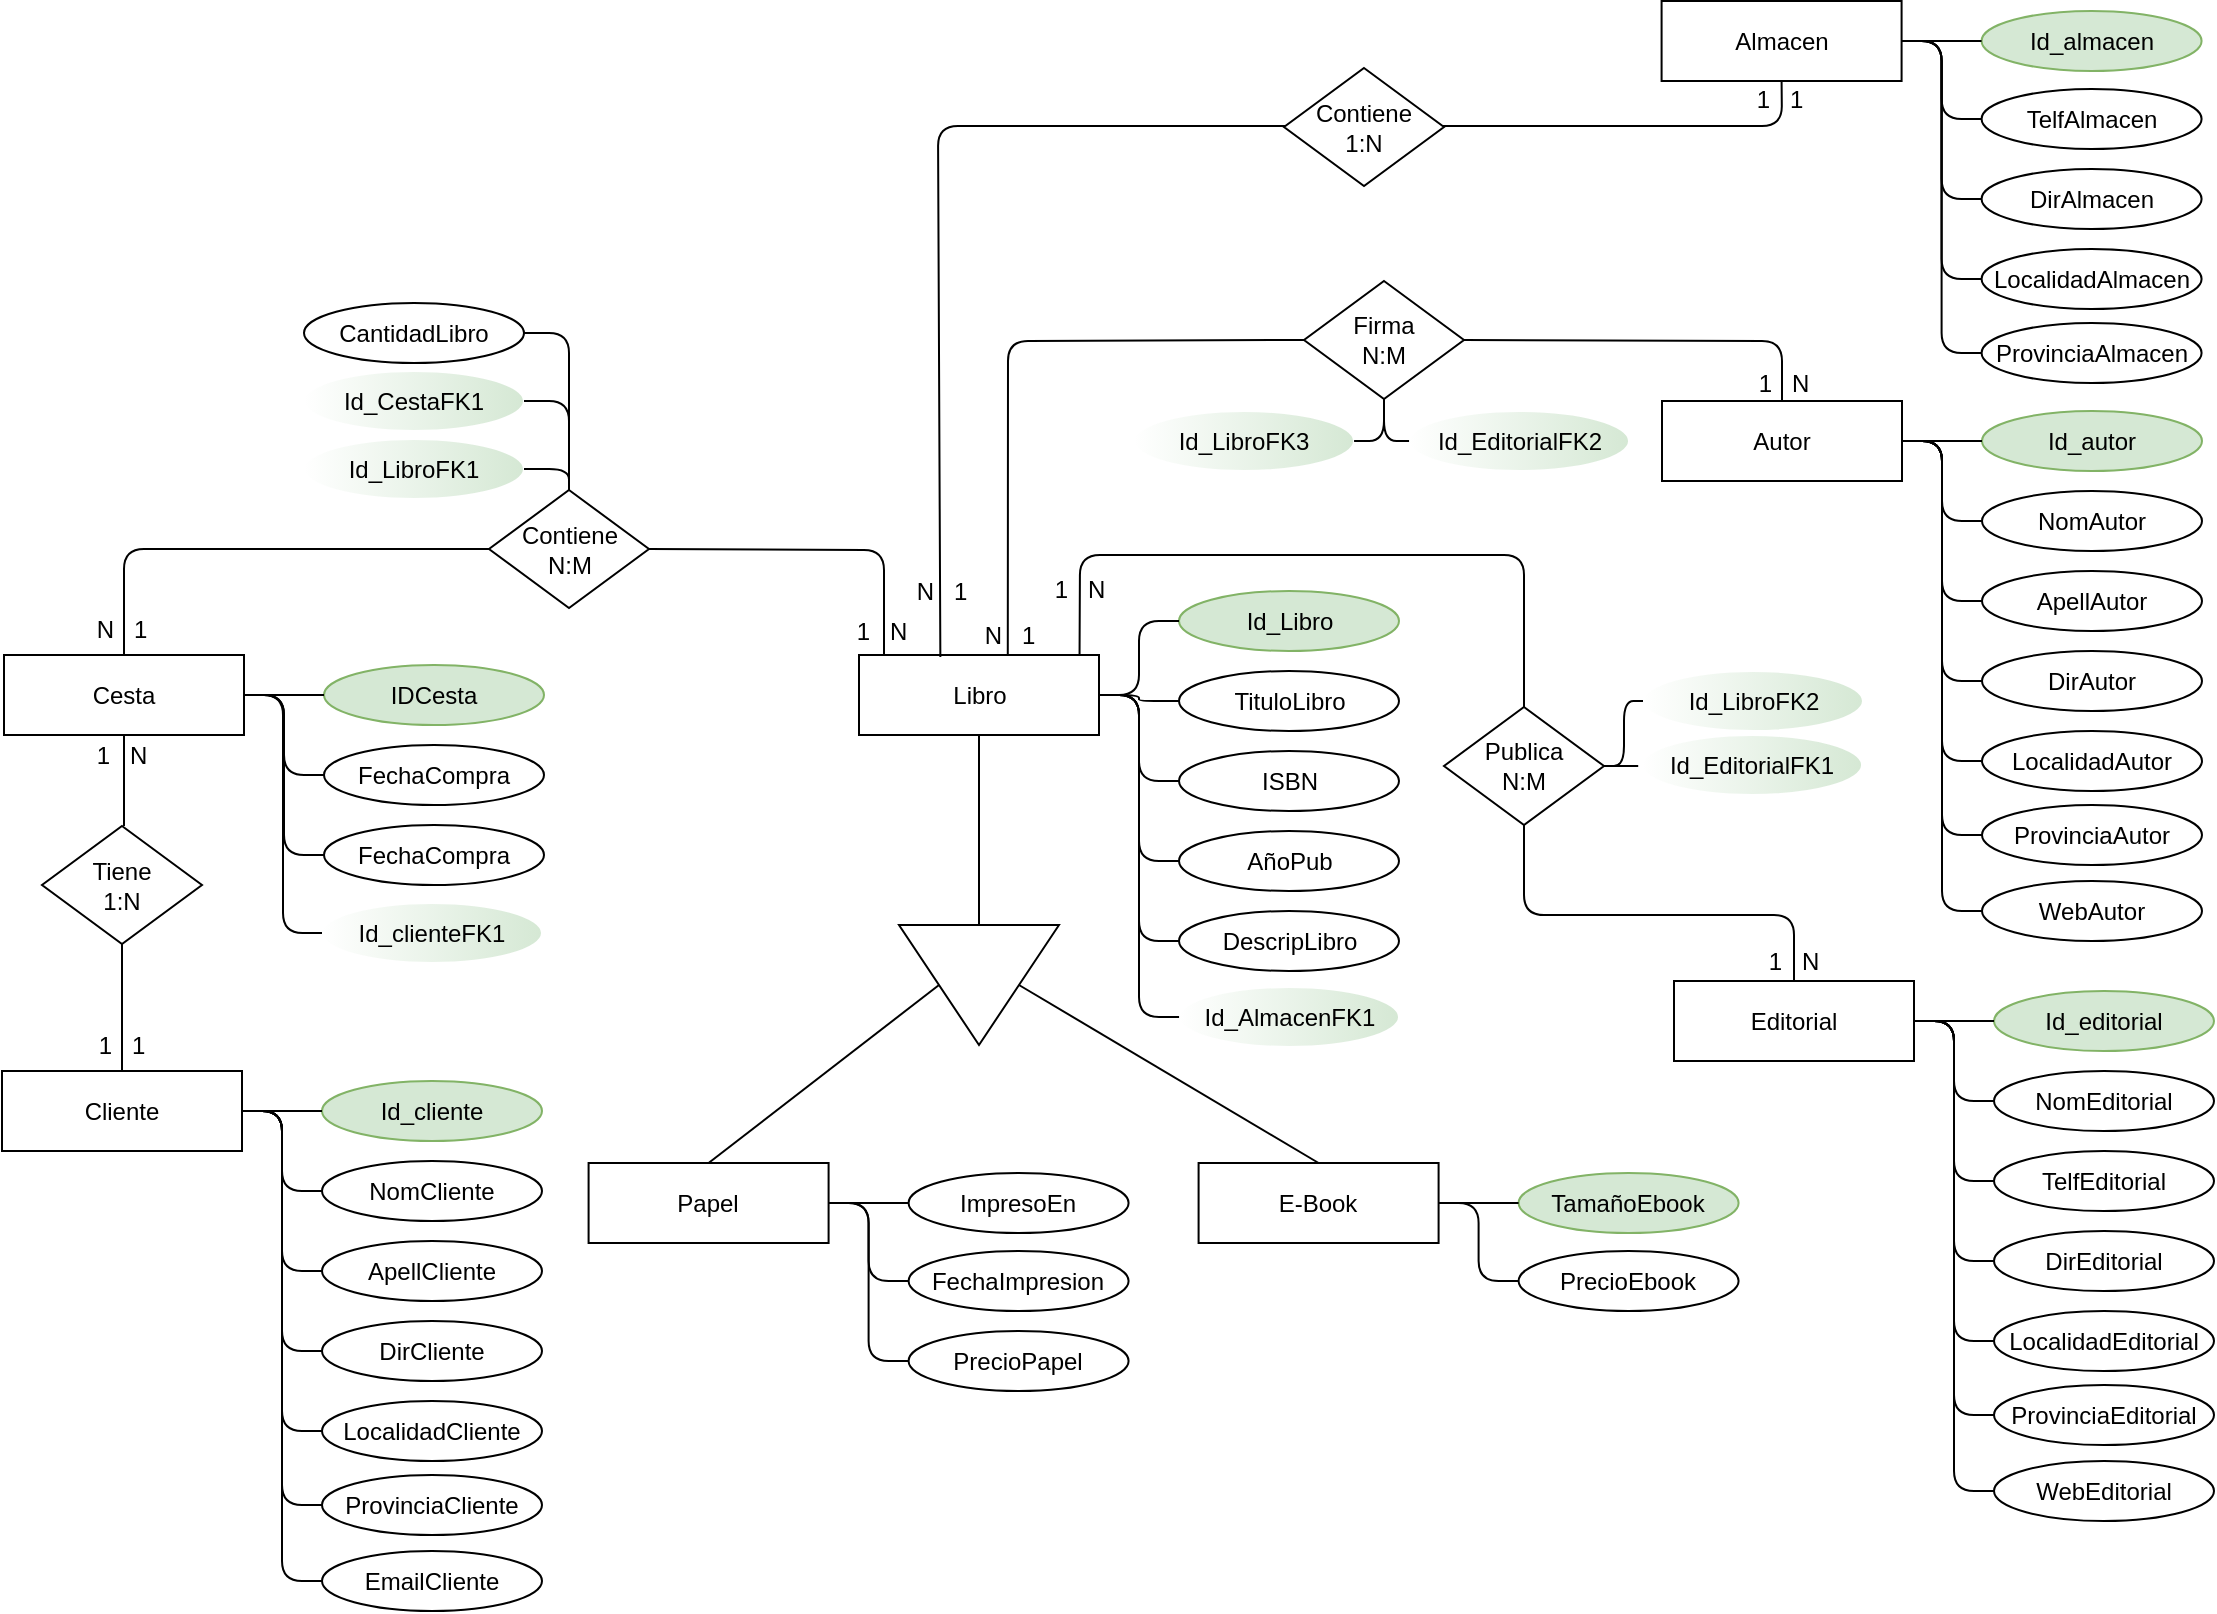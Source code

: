 <mxfile version="11.2.5" type="device" pages="1"><diagram id="As1mxpk3ctkZ1twvvPO1" name="Page-1"><mxGraphModel dx="1673" dy="969" grid="1" gridSize="10" guides="1" tooltips="1" connect="1" arrows="1" fold="1" page="1" pageScale="1" pageWidth="1169" pageHeight="827" math="0" shadow="0"><root><mxCell id="0"/><mxCell id="1" parent="0"/><mxCell id="9sU331YGWTwHAj5WFhQ1-1" value="Libro" style="rounded=0;whiteSpace=wrap;html=1;" vertex="1" parent="1"><mxGeometry x="468.5" y="344.5" width="120" height="40" as="geometry"/></mxCell><mxCell id="9sU331YGWTwHAj5WFhQ1-3" value="Id_Libro" style="ellipse;whiteSpace=wrap;html=1;fillColor=#d5e8d4;strokeColor=#82b366;" vertex="1" parent="1"><mxGeometry x="628.5" y="312.5" width="110" height="30" as="geometry"/></mxCell><mxCell id="9sU331YGWTwHAj5WFhQ1-4" value="TituloLibro" style="ellipse;whiteSpace=wrap;html=1;" vertex="1" parent="1"><mxGeometry x="628.5" y="352.5" width="110" height="30" as="geometry"/></mxCell><mxCell id="9sU331YGWTwHAj5WFhQ1-5" value="ISBN" style="ellipse;whiteSpace=wrap;html=1;" vertex="1" parent="1"><mxGeometry x="628.5" y="392.5" width="110" height="30" as="geometry"/></mxCell><mxCell id="9sU331YGWTwHAj5WFhQ1-6" value="AñoPub" style="ellipse;whiteSpace=wrap;html=1;" vertex="1" parent="1"><mxGeometry x="628.5" y="432.5" width="110" height="30" as="geometry"/></mxCell><mxCell id="9sU331YGWTwHAj5WFhQ1-7" value="DescripLibro" style="ellipse;whiteSpace=wrap;html=1;" vertex="1" parent="1"><mxGeometry x="628.5" y="472.5" width="110" height="30" as="geometry"/></mxCell><mxCell id="9sU331YGWTwHAj5WFhQ1-8" value="" style="endArrow=none;html=1;edgeStyle=orthogonalEdgeStyle;exitX=1;exitY=0.5;exitDx=0;exitDy=0;entryX=0;entryY=0.5;entryDx=0;entryDy=0;" edge="1" parent="1" source="9sU331YGWTwHAj5WFhQ1-1" target="9sU331YGWTwHAj5WFhQ1-4"><mxGeometry relative="1" as="geometry"><mxPoint x="468.5" y="514.5" as="sourcePoint"/><mxPoint x="628.5" y="514.5" as="targetPoint"/></mxGeometry></mxCell><mxCell id="9sU331YGWTwHAj5WFhQ1-11" value="" style="endArrow=none;html=1;edgeStyle=orthogonalEdgeStyle;exitX=1;exitY=0.5;exitDx=0;exitDy=0;entryX=0;entryY=0.5;entryDx=0;entryDy=0;" edge="1" parent="1" source="9sU331YGWTwHAj5WFhQ1-1" target="9sU331YGWTwHAj5WFhQ1-5"><mxGeometry relative="1" as="geometry"><mxPoint x="478.5" y="524.5" as="sourcePoint"/><mxPoint x="638.5" y="524.5" as="targetPoint"/></mxGeometry></mxCell><mxCell id="9sU331YGWTwHAj5WFhQ1-12" value="" style="endArrow=none;html=1;edgeStyle=orthogonalEdgeStyle;exitX=1;exitY=0.5;exitDx=0;exitDy=0;entryX=0;entryY=0.5;entryDx=0;entryDy=0;" edge="1" parent="1" source="9sU331YGWTwHAj5WFhQ1-1" target="9sU331YGWTwHAj5WFhQ1-6"><mxGeometry relative="1" as="geometry"><mxPoint x="488.5" y="534.5" as="sourcePoint"/><mxPoint x="648.5" y="534.5" as="targetPoint"/></mxGeometry></mxCell><mxCell id="9sU331YGWTwHAj5WFhQ1-13" value="" style="endArrow=none;html=1;edgeStyle=orthogonalEdgeStyle;exitX=1;exitY=0.5;exitDx=0;exitDy=0;entryX=0;entryY=0.5;entryDx=0;entryDy=0;" edge="1" parent="1" source="9sU331YGWTwHAj5WFhQ1-1" target="9sU331YGWTwHAj5WFhQ1-7"><mxGeometry relative="1" as="geometry"><mxPoint x="498.5" y="544.5" as="sourcePoint"/><mxPoint x="658.5" y="544.5" as="targetPoint"/></mxGeometry></mxCell><mxCell id="9sU331YGWTwHAj5WFhQ1-14" value="" style="endArrow=none;html=1;edgeStyle=orthogonalEdgeStyle;entryX=0;entryY=0.5;entryDx=0;entryDy=0;exitX=1;exitY=0.5;exitDx=0;exitDy=0;" edge="1" parent="1" source="9sU331YGWTwHAj5WFhQ1-1" target="9sU331YGWTwHAj5WFhQ1-3"><mxGeometry relative="1" as="geometry"><mxPoint x="508.5" y="554.5" as="sourcePoint"/><mxPoint x="668.5" y="554.5" as="targetPoint"/></mxGeometry></mxCell><mxCell id="9sU331YGWTwHAj5WFhQ1-16" value="Cesta" style="rounded=0;whiteSpace=wrap;html=1;" vertex="1" parent="1"><mxGeometry x="41" y="344.5" width="120" height="40" as="geometry"/></mxCell><mxCell id="9sU331YGWTwHAj5WFhQ1-17" value="IDCesta" style="ellipse;whiteSpace=wrap;html=1;fillColor=#d5e8d4;strokeColor=#82b366;" vertex="1" parent="1"><mxGeometry x="201" y="349.5" width="110" height="30" as="geometry"/></mxCell><mxCell id="9sU331YGWTwHAj5WFhQ1-18" value="FechaCompra" style="ellipse;whiteSpace=wrap;html=1;" vertex="1" parent="1"><mxGeometry x="201" y="389.5" width="110" height="30" as="geometry"/></mxCell><mxCell id="9sU331YGWTwHAj5WFhQ1-19" value="" style="endArrow=none;html=1;edgeStyle=orthogonalEdgeStyle;exitX=1;exitY=0.5;exitDx=0;exitDy=0;entryX=0;entryY=0.5;entryDx=0;entryDy=0;" edge="1" parent="1" source="9sU331YGWTwHAj5WFhQ1-16" target="9sU331YGWTwHAj5WFhQ1-18"><mxGeometry relative="1" as="geometry"><mxPoint x="41" y="514.5" as="sourcePoint"/><mxPoint x="201" y="514.5" as="targetPoint"/></mxGeometry></mxCell><mxCell id="9sU331YGWTwHAj5WFhQ1-20" value="" style="endArrow=none;html=1;edgeStyle=orthogonalEdgeStyle;entryX=0;entryY=0.5;entryDx=0;entryDy=0;exitX=1;exitY=0.5;exitDx=0;exitDy=0;" edge="1" parent="1" source="9sU331YGWTwHAj5WFhQ1-16" target="9sU331YGWTwHAj5WFhQ1-17"><mxGeometry relative="1" as="geometry"><mxPoint x="81" y="554.5" as="sourcePoint"/><mxPoint x="241" y="554.5" as="targetPoint"/></mxGeometry></mxCell><mxCell id="9sU331YGWTwHAj5WFhQ1-28" value="Autor" style="rounded=0;whiteSpace=wrap;html=1;" vertex="1" parent="1"><mxGeometry x="870" y="217.5" width="120" height="40" as="geometry"/></mxCell><mxCell id="9sU331YGWTwHAj5WFhQ1-29" value="Id_autor" style="ellipse;whiteSpace=wrap;html=1;fillColor=#d5e8d4;strokeColor=#82b366;" vertex="1" parent="1"><mxGeometry x="1030" y="222.5" width="110" height="30" as="geometry"/></mxCell><mxCell id="9sU331YGWTwHAj5WFhQ1-30" value="NomAutor" style="ellipse;whiteSpace=wrap;html=1;" vertex="1" parent="1"><mxGeometry x="1030" y="262.5" width="110" height="30" as="geometry"/></mxCell><mxCell id="9sU331YGWTwHAj5WFhQ1-31" value="ApellAutor" style="ellipse;whiteSpace=wrap;html=1;" vertex="1" parent="1"><mxGeometry x="1030" y="302.5" width="110" height="30" as="geometry"/></mxCell><mxCell id="9sU331YGWTwHAj5WFhQ1-32" value="DirAutor" style="ellipse;whiteSpace=wrap;html=1;" vertex="1" parent="1"><mxGeometry x="1030" y="342.5" width="110" height="30" as="geometry"/></mxCell><mxCell id="9sU331YGWTwHAj5WFhQ1-33" value="LocalidadAutor" style="ellipse;whiteSpace=wrap;html=1;" vertex="1" parent="1"><mxGeometry x="1030" y="382.5" width="110" height="30" as="geometry"/></mxCell><mxCell id="9sU331YGWTwHAj5WFhQ1-34" value="" style="endArrow=none;html=1;edgeStyle=orthogonalEdgeStyle;exitX=1;exitY=0.5;exitDx=0;exitDy=0;entryX=0;entryY=0.5;entryDx=0;entryDy=0;" edge="1" parent="1" source="9sU331YGWTwHAj5WFhQ1-28" target="9sU331YGWTwHAj5WFhQ1-30"><mxGeometry relative="1" as="geometry"><mxPoint x="845" y="377.5" as="sourcePoint"/><mxPoint x="1005" y="377.5" as="targetPoint"/></mxGeometry></mxCell><mxCell id="9sU331YGWTwHAj5WFhQ1-35" value="" style="endArrow=none;html=1;edgeStyle=orthogonalEdgeStyle;exitX=1;exitY=0.5;exitDx=0;exitDy=0;entryX=0;entryY=0.5;entryDx=0;entryDy=0;" edge="1" parent="1" source="9sU331YGWTwHAj5WFhQ1-28" target="9sU331YGWTwHAj5WFhQ1-31"><mxGeometry relative="1" as="geometry"><mxPoint x="855" y="387.5" as="sourcePoint"/><mxPoint x="1015" y="387.5" as="targetPoint"/></mxGeometry></mxCell><mxCell id="9sU331YGWTwHAj5WFhQ1-36" value="" style="endArrow=none;html=1;edgeStyle=orthogonalEdgeStyle;exitX=1;exitY=0.5;exitDx=0;exitDy=0;entryX=0;entryY=0.5;entryDx=0;entryDy=0;" edge="1" parent="1" source="9sU331YGWTwHAj5WFhQ1-28" target="9sU331YGWTwHAj5WFhQ1-32"><mxGeometry relative="1" as="geometry"><mxPoint x="865" y="397.5" as="sourcePoint"/><mxPoint x="1025" y="397.5" as="targetPoint"/></mxGeometry></mxCell><mxCell id="9sU331YGWTwHAj5WFhQ1-37" value="" style="endArrow=none;html=1;edgeStyle=orthogonalEdgeStyle;exitX=1;exitY=0.5;exitDx=0;exitDy=0;entryX=0;entryY=0.5;entryDx=0;entryDy=0;" edge="1" parent="1" source="9sU331YGWTwHAj5WFhQ1-28" target="9sU331YGWTwHAj5WFhQ1-33"><mxGeometry relative="1" as="geometry"><mxPoint x="875" y="407.5" as="sourcePoint"/><mxPoint x="1035" y="407.5" as="targetPoint"/></mxGeometry></mxCell><mxCell id="9sU331YGWTwHAj5WFhQ1-38" value="" style="endArrow=none;html=1;edgeStyle=orthogonalEdgeStyle;entryX=0;entryY=0.5;entryDx=0;entryDy=0;exitX=1;exitY=0.5;exitDx=0;exitDy=0;" edge="1" parent="1" source="9sU331YGWTwHAj5WFhQ1-28" target="9sU331YGWTwHAj5WFhQ1-29"><mxGeometry relative="1" as="geometry"><mxPoint x="885" y="417.5" as="sourcePoint"/><mxPoint x="1045" y="417.5" as="targetPoint"/></mxGeometry></mxCell><mxCell id="9sU331YGWTwHAj5WFhQ1-42" value="ProvinciaAutor" style="ellipse;whiteSpace=wrap;html=1;gradientDirection=west;" vertex="1" parent="1"><mxGeometry x="1030" y="419.5" width="110" height="30" as="geometry"/></mxCell><mxCell id="9sU331YGWTwHAj5WFhQ1-43" value="" style="endArrow=none;html=1;edgeStyle=orthogonalEdgeStyle;exitX=1;exitY=0.5;exitDx=0;exitDy=0;entryX=0;entryY=0.5;entryDx=0;entryDy=0;" edge="1" parent="1" source="9sU331YGWTwHAj5WFhQ1-28" target="9sU331YGWTwHAj5WFhQ1-42"><mxGeometry relative="1" as="geometry"><mxPoint x="974.69" y="237.776" as="sourcePoint"/><mxPoint x="1014.69" y="397.776" as="targetPoint"/></mxGeometry></mxCell><mxCell id="9sU331YGWTwHAj5WFhQ1-44" value="WebAutor" style="ellipse;whiteSpace=wrap;html=1;gradientDirection=west;" vertex="1" parent="1"><mxGeometry x="1030" y="457.5" width="110" height="30" as="geometry"/></mxCell><mxCell id="9sU331YGWTwHAj5WFhQ1-45" value="" style="endArrow=none;html=1;edgeStyle=orthogonalEdgeStyle;exitX=1;exitY=0.5;exitDx=0;exitDy=0;entryX=0;entryY=0.5;entryDx=0;entryDy=0;" edge="1" parent="1" source="9sU331YGWTwHAj5WFhQ1-28" target="9sU331YGWTwHAj5WFhQ1-44"><mxGeometry relative="1" as="geometry"><mxPoint x="975.143" y="237.357" as="sourcePoint"/><mxPoint x="1015.143" y="434.5" as="targetPoint"/></mxGeometry></mxCell><mxCell id="9sU331YGWTwHAj5WFhQ1-46" value="Editorial" style="rounded=0;whiteSpace=wrap;html=1;" vertex="1" parent="1"><mxGeometry x="876" y="507.5" width="120" height="40" as="geometry"/></mxCell><mxCell id="9sU331YGWTwHAj5WFhQ1-47" value="Id_editorial" style="ellipse;whiteSpace=wrap;html=1;fillColor=#d5e8d4;strokeColor=#82b366;" vertex="1" parent="1"><mxGeometry x="1036" y="512.5" width="110" height="30" as="geometry"/></mxCell><mxCell id="9sU331YGWTwHAj5WFhQ1-48" value="NomEditorial" style="ellipse;whiteSpace=wrap;html=1;" vertex="1" parent="1"><mxGeometry x="1036" y="552.5" width="110" height="30" as="geometry"/></mxCell><mxCell id="9sU331YGWTwHAj5WFhQ1-49" value="TelfEditorial" style="ellipse;whiteSpace=wrap;html=1;" vertex="1" parent="1"><mxGeometry x="1036" y="592.5" width="110" height="30" as="geometry"/></mxCell><mxCell id="9sU331YGWTwHAj5WFhQ1-50" value="DirEditorial" style="ellipse;whiteSpace=wrap;html=1;" vertex="1" parent="1"><mxGeometry x="1036" y="632.5" width="110" height="30" as="geometry"/></mxCell><mxCell id="9sU331YGWTwHAj5WFhQ1-51" value="LocalidadEditorial" style="ellipse;whiteSpace=wrap;html=1;" vertex="1" parent="1"><mxGeometry x="1036" y="672.5" width="110" height="30" as="geometry"/></mxCell><mxCell id="9sU331YGWTwHAj5WFhQ1-52" value="" style="endArrow=none;html=1;edgeStyle=orthogonalEdgeStyle;exitX=1;exitY=0.5;exitDx=0;exitDy=0;entryX=0;entryY=0.5;entryDx=0;entryDy=0;" edge="1" parent="1" source="9sU331YGWTwHAj5WFhQ1-46" target="9sU331YGWTwHAj5WFhQ1-48"><mxGeometry relative="1" as="geometry"><mxPoint x="876" y="677.5" as="sourcePoint"/><mxPoint x="1036" y="677.5" as="targetPoint"/></mxGeometry></mxCell><mxCell id="9sU331YGWTwHAj5WFhQ1-53" value="" style="endArrow=none;html=1;edgeStyle=orthogonalEdgeStyle;exitX=1;exitY=0.5;exitDx=0;exitDy=0;entryX=0;entryY=0.5;entryDx=0;entryDy=0;" edge="1" parent="1" source="9sU331YGWTwHAj5WFhQ1-46" target="9sU331YGWTwHAj5WFhQ1-49"><mxGeometry relative="1" as="geometry"><mxPoint x="886" y="687.5" as="sourcePoint"/><mxPoint x="1046" y="687.5" as="targetPoint"/></mxGeometry></mxCell><mxCell id="9sU331YGWTwHAj5WFhQ1-54" value="" style="endArrow=none;html=1;edgeStyle=orthogonalEdgeStyle;exitX=1;exitY=0.5;exitDx=0;exitDy=0;entryX=0;entryY=0.5;entryDx=0;entryDy=0;" edge="1" parent="1" source="9sU331YGWTwHAj5WFhQ1-46" target="9sU331YGWTwHAj5WFhQ1-50"><mxGeometry relative="1" as="geometry"><mxPoint x="896" y="697.5" as="sourcePoint"/><mxPoint x="1056" y="697.5" as="targetPoint"/></mxGeometry></mxCell><mxCell id="9sU331YGWTwHAj5WFhQ1-55" value="" style="endArrow=none;html=1;edgeStyle=orthogonalEdgeStyle;exitX=1;exitY=0.5;exitDx=0;exitDy=0;entryX=0;entryY=0.5;entryDx=0;entryDy=0;" edge="1" parent="1" source="9sU331YGWTwHAj5WFhQ1-46" target="9sU331YGWTwHAj5WFhQ1-51"><mxGeometry relative="1" as="geometry"><mxPoint x="906" y="707.5" as="sourcePoint"/><mxPoint x="1066" y="707.5" as="targetPoint"/></mxGeometry></mxCell><mxCell id="9sU331YGWTwHAj5WFhQ1-56" value="" style="endArrow=none;html=1;edgeStyle=orthogonalEdgeStyle;entryX=0;entryY=0.5;entryDx=0;entryDy=0;exitX=1;exitY=0.5;exitDx=0;exitDy=0;" edge="1" parent="1" source="9sU331YGWTwHAj5WFhQ1-46" target="9sU331YGWTwHAj5WFhQ1-47"><mxGeometry relative="1" as="geometry"><mxPoint x="916" y="717.5" as="sourcePoint"/><mxPoint x="1076" y="717.5" as="targetPoint"/></mxGeometry></mxCell><mxCell id="9sU331YGWTwHAj5WFhQ1-57" value="ProvinciaEditorial" style="ellipse;whiteSpace=wrap;html=1;gradientDirection=west;" vertex="1" parent="1"><mxGeometry x="1036" y="709.5" width="110" height="30" as="geometry"/></mxCell><mxCell id="9sU331YGWTwHAj5WFhQ1-58" value="" style="endArrow=none;html=1;edgeStyle=orthogonalEdgeStyle;exitX=1;exitY=0.5;exitDx=0;exitDy=0;entryX=0;entryY=0.5;entryDx=0;entryDy=0;" edge="1" parent="1" source="9sU331YGWTwHAj5WFhQ1-46" target="9sU331YGWTwHAj5WFhQ1-57"><mxGeometry relative="1" as="geometry"><mxPoint x="1005.69" y="537.776" as="sourcePoint"/><mxPoint x="1045.69" y="697.776" as="targetPoint"/></mxGeometry></mxCell><mxCell id="9sU331YGWTwHAj5WFhQ1-59" value="WebEditorial" style="ellipse;whiteSpace=wrap;html=1;gradientDirection=west;" vertex="1" parent="1"><mxGeometry x="1036" y="747.5" width="110" height="30" as="geometry"/></mxCell><mxCell id="9sU331YGWTwHAj5WFhQ1-60" value="" style="endArrow=none;html=1;edgeStyle=orthogonalEdgeStyle;exitX=1;exitY=0.5;exitDx=0;exitDy=0;entryX=0;entryY=0.5;entryDx=0;entryDy=0;" edge="1" parent="1" source="9sU331YGWTwHAj5WFhQ1-46" target="9sU331YGWTwHAj5WFhQ1-59"><mxGeometry relative="1" as="geometry"><mxPoint x="1006.143" y="537.357" as="sourcePoint"/><mxPoint x="1046.143" y="734.5" as="targetPoint"/></mxGeometry></mxCell><mxCell id="9sU331YGWTwHAj5WFhQ1-121" value="Almacen" style="rounded=0;whiteSpace=wrap;html=1;" vertex="1" parent="1"><mxGeometry x="869.793" y="17.5" width="120" height="40" as="geometry"/></mxCell><mxCell id="9sU331YGWTwHAj5WFhQ1-122" value="Id_almacen" style="ellipse;whiteSpace=wrap;html=1;fillColor=#d5e8d4;strokeColor=#82b366;" vertex="1" parent="1"><mxGeometry x="1029.793" y="22.5" width="110" height="30" as="geometry"/></mxCell><mxCell id="9sU331YGWTwHAj5WFhQ1-124" value="TelfAlmacen" style="ellipse;whiteSpace=wrap;html=1;" vertex="1" parent="1"><mxGeometry x="1029.793" y="61.5" width="110" height="30" as="geometry"/></mxCell><mxCell id="9sU331YGWTwHAj5WFhQ1-125" value="DirAlmacen" style="ellipse;whiteSpace=wrap;html=1;" vertex="1" parent="1"><mxGeometry x="1029.793" y="101.5" width="110" height="30" as="geometry"/></mxCell><mxCell id="9sU331YGWTwHAj5WFhQ1-126" value="LocalidadAlmacen" style="ellipse;whiteSpace=wrap;html=1;" vertex="1" parent="1"><mxGeometry x="1029.793" y="141.5" width="110" height="30" as="geometry"/></mxCell><mxCell id="9sU331YGWTwHAj5WFhQ1-128" value="" style="endArrow=none;html=1;edgeStyle=orthogonalEdgeStyle;exitX=1;exitY=0.5;exitDx=0;exitDy=0;entryX=0;entryY=0.5;entryDx=0;entryDy=0;" edge="1" parent="1" source="9sU331YGWTwHAj5WFhQ1-121" target="9sU331YGWTwHAj5WFhQ1-124"><mxGeometry relative="1" as="geometry"><mxPoint x="879.793" y="197.5" as="sourcePoint"/><mxPoint x="1039.793" y="197.5" as="targetPoint"/></mxGeometry></mxCell><mxCell id="9sU331YGWTwHAj5WFhQ1-129" value="" style="endArrow=none;html=1;edgeStyle=orthogonalEdgeStyle;exitX=1;exitY=0.5;exitDx=0;exitDy=0;entryX=0;entryY=0.5;entryDx=0;entryDy=0;" edge="1" parent="1" source="9sU331YGWTwHAj5WFhQ1-121" target="9sU331YGWTwHAj5WFhQ1-125"><mxGeometry relative="1" as="geometry"><mxPoint x="889.793" y="207.5" as="sourcePoint"/><mxPoint x="1049.793" y="207.5" as="targetPoint"/></mxGeometry></mxCell><mxCell id="9sU331YGWTwHAj5WFhQ1-130" value="" style="endArrow=none;html=1;edgeStyle=orthogonalEdgeStyle;exitX=1;exitY=0.5;exitDx=0;exitDy=0;entryX=0;entryY=0.5;entryDx=0;entryDy=0;" edge="1" parent="1" source="9sU331YGWTwHAj5WFhQ1-121" target="9sU331YGWTwHAj5WFhQ1-126"><mxGeometry relative="1" as="geometry"><mxPoint x="899.793" y="217.5" as="sourcePoint"/><mxPoint x="1059.793" y="217.5" as="targetPoint"/></mxGeometry></mxCell><mxCell id="9sU331YGWTwHAj5WFhQ1-131" value="" style="endArrow=none;html=1;edgeStyle=orthogonalEdgeStyle;entryX=0;entryY=0.5;entryDx=0;entryDy=0;exitX=1;exitY=0.5;exitDx=0;exitDy=0;" edge="1" parent="1" source="9sU331YGWTwHAj5WFhQ1-121" target="9sU331YGWTwHAj5WFhQ1-122"><mxGeometry relative="1" as="geometry"><mxPoint x="909.793" y="227.5" as="sourcePoint"/><mxPoint x="1069.793" y="227.5" as="targetPoint"/></mxGeometry></mxCell><mxCell id="9sU331YGWTwHAj5WFhQ1-132" value="ProvinciaAlmacen" style="ellipse;whiteSpace=wrap;html=1;gradientDirection=west;" vertex="1" parent="1"><mxGeometry x="1029.793" y="178.5" width="110" height="30" as="geometry"/></mxCell><mxCell id="9sU331YGWTwHAj5WFhQ1-133" value="" style="endArrow=none;html=1;edgeStyle=orthogonalEdgeStyle;exitX=1;exitY=0.5;exitDx=0;exitDy=0;entryX=0;entryY=0.5;entryDx=0;entryDy=0;" edge="1" parent="1" source="9sU331YGWTwHAj5WFhQ1-121" target="9sU331YGWTwHAj5WFhQ1-132"><mxGeometry relative="1" as="geometry"><mxPoint x="999.483" y="47.776" as="sourcePoint"/><mxPoint x="1039.483" y="207.776" as="targetPoint"/></mxGeometry></mxCell><mxCell id="9sU331YGWTwHAj5WFhQ1-136" value="Cliente" style="rounded=0;whiteSpace=wrap;html=1;" vertex="1" parent="1"><mxGeometry x="40" y="552.5" width="120" height="40" as="geometry"/></mxCell><mxCell id="9sU331YGWTwHAj5WFhQ1-137" value="Id_cliente" style="ellipse;whiteSpace=wrap;html=1;fillColor=#d5e8d4;strokeColor=#82b366;" vertex="1" parent="1"><mxGeometry x="200" y="557.5" width="110" height="30" as="geometry"/></mxCell><mxCell id="9sU331YGWTwHAj5WFhQ1-138" value="NomCliente" style="ellipse;whiteSpace=wrap;html=1;" vertex="1" parent="1"><mxGeometry x="200" y="597.5" width="110" height="30" as="geometry"/></mxCell><mxCell id="9sU331YGWTwHAj5WFhQ1-139" value="ApellCliente" style="ellipse;whiteSpace=wrap;html=1;" vertex="1" parent="1"><mxGeometry x="200" y="637.5" width="110" height="30" as="geometry"/></mxCell><mxCell id="9sU331YGWTwHAj5WFhQ1-140" value="DirCliente" style="ellipse;whiteSpace=wrap;html=1;" vertex="1" parent="1"><mxGeometry x="200" y="677.5" width="110" height="30" as="geometry"/></mxCell><mxCell id="9sU331YGWTwHAj5WFhQ1-141" value="LocalidadCliente" style="ellipse;whiteSpace=wrap;html=1;" vertex="1" parent="1"><mxGeometry x="200" y="717.5" width="110" height="30" as="geometry"/></mxCell><mxCell id="9sU331YGWTwHAj5WFhQ1-142" value="" style="endArrow=none;html=1;edgeStyle=orthogonalEdgeStyle;exitX=1;exitY=0.5;exitDx=0;exitDy=0;entryX=0;entryY=0.5;entryDx=0;entryDy=0;" edge="1" parent="1" source="9sU331YGWTwHAj5WFhQ1-136" target="9sU331YGWTwHAj5WFhQ1-138"><mxGeometry relative="1" as="geometry"><mxPoint x="40" y="722.5" as="sourcePoint"/><mxPoint x="200" y="722.5" as="targetPoint"/></mxGeometry></mxCell><mxCell id="9sU331YGWTwHAj5WFhQ1-143" value="" style="endArrow=none;html=1;edgeStyle=orthogonalEdgeStyle;exitX=1;exitY=0.5;exitDx=0;exitDy=0;entryX=0;entryY=0.5;entryDx=0;entryDy=0;" edge="1" parent="1" source="9sU331YGWTwHAj5WFhQ1-136" target="9sU331YGWTwHAj5WFhQ1-139"><mxGeometry relative="1" as="geometry"><mxPoint x="50" y="732.5" as="sourcePoint"/><mxPoint x="210" y="732.5" as="targetPoint"/></mxGeometry></mxCell><mxCell id="9sU331YGWTwHAj5WFhQ1-144" value="" style="endArrow=none;html=1;edgeStyle=orthogonalEdgeStyle;exitX=1;exitY=0.5;exitDx=0;exitDy=0;entryX=0;entryY=0.5;entryDx=0;entryDy=0;" edge="1" parent="1" source="9sU331YGWTwHAj5WFhQ1-136" target="9sU331YGWTwHAj5WFhQ1-140"><mxGeometry relative="1" as="geometry"><mxPoint x="60" y="742.5" as="sourcePoint"/><mxPoint x="220" y="742.5" as="targetPoint"/></mxGeometry></mxCell><mxCell id="9sU331YGWTwHAj5WFhQ1-145" value="" style="endArrow=none;html=1;edgeStyle=orthogonalEdgeStyle;exitX=1;exitY=0.5;exitDx=0;exitDy=0;entryX=0;entryY=0.5;entryDx=0;entryDy=0;" edge="1" parent="1" source="9sU331YGWTwHAj5WFhQ1-136" target="9sU331YGWTwHAj5WFhQ1-141"><mxGeometry relative="1" as="geometry"><mxPoint x="70" y="752.5" as="sourcePoint"/><mxPoint x="230" y="752.5" as="targetPoint"/></mxGeometry></mxCell><mxCell id="9sU331YGWTwHAj5WFhQ1-146" value="" style="endArrow=none;html=1;edgeStyle=orthogonalEdgeStyle;entryX=0;entryY=0.5;entryDx=0;entryDy=0;exitX=1;exitY=0.5;exitDx=0;exitDy=0;" edge="1" parent="1" source="9sU331YGWTwHAj5WFhQ1-136" target="9sU331YGWTwHAj5WFhQ1-137"><mxGeometry relative="1" as="geometry"><mxPoint x="80" y="762.5" as="sourcePoint"/><mxPoint x="240" y="762.5" as="targetPoint"/></mxGeometry></mxCell><mxCell id="9sU331YGWTwHAj5WFhQ1-147" value="ProvinciaCliente" style="ellipse;whiteSpace=wrap;html=1;gradientDirection=west;" vertex="1" parent="1"><mxGeometry x="200" y="754.5" width="110" height="30" as="geometry"/></mxCell><mxCell id="9sU331YGWTwHAj5WFhQ1-148" value="" style="endArrow=none;html=1;edgeStyle=orthogonalEdgeStyle;exitX=1;exitY=0.5;exitDx=0;exitDy=0;entryX=0;entryY=0.5;entryDx=0;entryDy=0;" edge="1" parent="1" source="9sU331YGWTwHAj5WFhQ1-136" target="9sU331YGWTwHAj5WFhQ1-147"><mxGeometry relative="1" as="geometry"><mxPoint x="169.69" y="582.776" as="sourcePoint"/><mxPoint x="209.69" y="742.776" as="targetPoint"/></mxGeometry></mxCell><mxCell id="9sU331YGWTwHAj5WFhQ1-149" value="EmailCliente" style="ellipse;whiteSpace=wrap;html=1;gradientDirection=west;" vertex="1" parent="1"><mxGeometry x="200" y="792.5" width="110" height="30" as="geometry"/></mxCell><mxCell id="9sU331YGWTwHAj5WFhQ1-150" value="" style="endArrow=none;html=1;edgeStyle=orthogonalEdgeStyle;exitX=1;exitY=0.5;exitDx=0;exitDy=0;entryX=0;entryY=0.5;entryDx=0;entryDy=0;" edge="1" parent="1" source="9sU331YGWTwHAj5WFhQ1-136" target="9sU331YGWTwHAj5WFhQ1-149"><mxGeometry relative="1" as="geometry"><mxPoint x="170.143" y="582.357" as="sourcePoint"/><mxPoint x="210.143" y="779.5" as="targetPoint"/></mxGeometry></mxCell><mxCell id="9sU331YGWTwHAj5WFhQ1-154" value="FechaCompra" style="ellipse;whiteSpace=wrap;html=1;" vertex="1" parent="1"><mxGeometry x="201" y="429.5" width="110" height="30" as="geometry"/></mxCell><mxCell id="9sU331YGWTwHAj5WFhQ1-155" value="" style="endArrow=none;html=1;edgeStyle=orthogonalEdgeStyle;exitX=1;exitY=0.5;exitDx=0;exitDy=0;entryX=0;entryY=0.5;entryDx=0;entryDy=0;" edge="1" parent="1" source="9sU331YGWTwHAj5WFhQ1-16" target="9sU331YGWTwHAj5WFhQ1-154"><mxGeometry relative="1" as="geometry"><mxPoint x="170.69" y="374.845" as="sourcePoint"/><mxPoint x="210.69" y="414.845" as="targetPoint"/></mxGeometry></mxCell><mxCell id="9sU331YGWTwHAj5WFhQ1-156" value="Tiene&lt;br&gt;1:N" style="rhombus;whiteSpace=wrap;html=1;" vertex="1" parent="1"><mxGeometry x="60" y="430" width="80" height="59" as="geometry"/></mxCell><mxCell id="9sU331YGWTwHAj5WFhQ1-157" value="" style="endArrow=none;html=1;entryX=0.5;entryY=1;entryDx=0;entryDy=0;" edge="1" parent="1" target="9sU331YGWTwHAj5WFhQ1-156"><mxGeometry width="50" height="50" relative="1" as="geometry"><mxPoint x="100" y="552.5" as="sourcePoint"/><mxPoint x="90" y="842.5" as="targetPoint"/></mxGeometry></mxCell><mxCell id="9sU331YGWTwHAj5WFhQ1-158" value="" style="endArrow=none;html=1;entryX=0.5;entryY=1;entryDx=0;entryDy=0;exitX=0.5;exitY=0;exitDx=0;exitDy=0;" edge="1" parent="1" target="9sU331YGWTwHAj5WFhQ1-16"><mxGeometry width="50" height="50" relative="1" as="geometry"><mxPoint x="101" y="430" as="sourcePoint"/><mxPoint x="91" y="842.5" as="targetPoint"/></mxGeometry></mxCell><mxCell id="9sU331YGWTwHAj5WFhQ1-159" value="1&amp;nbsp; &amp;nbsp;N" style="text;html=1;strokeColor=none;fillColor=none;align=center;verticalAlign=middle;whiteSpace=wrap;rounded=0;" vertex="1" parent="1"><mxGeometry x="80" y="384.5" width="40" height="20" as="geometry"/></mxCell><mxCell id="9sU331YGWTwHAj5WFhQ1-161" value="" style="endArrow=none;html=1;entryX=0.5;entryY=1;entryDx=0;entryDy=0;exitX=0.5;exitY=0;exitDx=0;exitDy=0;" edge="1" parent="1" source="9sU331YGWTwHAj5WFhQ1-136"><mxGeometry width="50" height="50" relative="1" as="geometry"><mxPoint x="100" y="552.5" as="sourcePoint"/><mxPoint x="100.0" y="550.5" as="targetPoint"/></mxGeometry></mxCell><mxCell id="9sU331YGWTwHAj5WFhQ1-163" value="1&amp;nbsp; &amp;nbsp;1" style="text;html=1;strokeColor=none;fillColor=none;align=center;verticalAlign=middle;whiteSpace=wrap;rounded=0;" vertex="1" parent="1"><mxGeometry x="80" y="530.268" width="40" height="20" as="geometry"/></mxCell><mxCell id="9sU331YGWTwHAj5WFhQ1-164" value="Id_clienteFK1" style="ellipse;whiteSpace=wrap;html=1;fillColor=#d5e8d4;strokeColor=#FFFFFF;gradientColor=#ffffff;gradientDirection=west;" vertex="1" parent="1"><mxGeometry x="200" y="468.5" width="110" height="30" as="geometry"/></mxCell><mxCell id="9sU331YGWTwHAj5WFhQ1-165" value="" style="endArrow=none;html=1;edgeStyle=orthogonalEdgeStyle;exitX=1;exitY=0.5;exitDx=0;exitDy=0;entryX=0;entryY=0.5;entryDx=0;entryDy=0;" edge="1" parent="1" source="9sU331YGWTwHAj5WFhQ1-16" target="9sU331YGWTwHAj5WFhQ1-164"><mxGeometry relative="1" as="geometry"><mxPoint x="171.095" y="374.31" as="sourcePoint"/><mxPoint x="211.095" y="454.31" as="targetPoint"/></mxGeometry></mxCell><mxCell id="9sU331YGWTwHAj5WFhQ1-166" value="" style="triangle;whiteSpace=wrap;html=1;rotation=90;" vertex="1" parent="1"><mxGeometry x="498.5" y="469.5" width="60" height="80" as="geometry"/></mxCell><mxCell id="9sU331YGWTwHAj5WFhQ1-167" value="" style="endArrow=none;html=1;entryX=0.5;entryY=1;entryDx=0;entryDy=0;exitX=0;exitY=0.5;exitDx=0;exitDy=0;" edge="1" parent="1" source="9sU331YGWTwHAj5WFhQ1-166" target="9sU331YGWTwHAj5WFhQ1-1"><mxGeometry width="50" height="50" relative="1" as="geometry"><mxPoint x="-31.5" y="773.5" as="sourcePoint"/><mxPoint x="18.5" y="723.5" as="targetPoint"/></mxGeometry></mxCell><mxCell id="9sU331YGWTwHAj5WFhQ1-168" value="E-Book" style="rounded=0;whiteSpace=wrap;html=1;" vertex="1" parent="1"><mxGeometry x="638.293" y="598.5" width="120" height="40" as="geometry"/></mxCell><mxCell id="9sU331YGWTwHAj5WFhQ1-169" value="TamañoEbook" style="ellipse;whiteSpace=wrap;html=1;fillColor=#d5e8d4;strokeColor=#82b366;" vertex="1" parent="1"><mxGeometry x="798.293" y="603.5" width="110" height="30" as="geometry"/></mxCell><mxCell id="9sU331YGWTwHAj5WFhQ1-170" value="PrecioEbook" style="ellipse;whiteSpace=wrap;html=1;" vertex="1" parent="1"><mxGeometry x="798.293" y="642.5" width="110" height="30" as="geometry"/></mxCell><mxCell id="9sU331YGWTwHAj5WFhQ1-172" value="" style="endArrow=none;html=1;edgeStyle=orthogonalEdgeStyle;exitX=1;exitY=0.5;exitDx=0;exitDy=0;entryX=0;entryY=0.5;entryDx=0;entryDy=0;" edge="1" parent="1" source="9sU331YGWTwHAj5WFhQ1-168" target="9sU331YGWTwHAj5WFhQ1-170"><mxGeometry relative="1" as="geometry"><mxPoint x="648.293" y="778.5" as="sourcePoint"/><mxPoint x="808.293" y="778.5" as="targetPoint"/></mxGeometry></mxCell><mxCell id="9sU331YGWTwHAj5WFhQ1-174" value="" style="endArrow=none;html=1;edgeStyle=orthogonalEdgeStyle;entryX=0;entryY=0.5;entryDx=0;entryDy=0;exitX=1;exitY=0.5;exitDx=0;exitDy=0;" edge="1" parent="1" source="9sU331YGWTwHAj5WFhQ1-168" target="9sU331YGWTwHAj5WFhQ1-169"><mxGeometry relative="1" as="geometry"><mxPoint x="678.293" y="808.5" as="sourcePoint"/><mxPoint x="838.293" y="808.5" as="targetPoint"/></mxGeometry></mxCell><mxCell id="9sU331YGWTwHAj5WFhQ1-175" value="Papel" style="rounded=0;whiteSpace=wrap;html=1;" vertex="1" parent="1"><mxGeometry x="333.293" y="598.5" width="120" height="40" as="geometry"/></mxCell><mxCell id="9sU331YGWTwHAj5WFhQ1-176" value="ImpresoEn" style="ellipse;whiteSpace=wrap;html=1;" vertex="1" parent="1"><mxGeometry x="493.293" y="603.5" width="110" height="30" as="geometry"/></mxCell><mxCell id="9sU331YGWTwHAj5WFhQ1-177" value="FechaImpresion" style="ellipse;whiteSpace=wrap;html=1;" vertex="1" parent="1"><mxGeometry x="493.293" y="642.5" width="110" height="30" as="geometry"/></mxCell><mxCell id="9sU331YGWTwHAj5WFhQ1-178" value="PrecioPapel" style="ellipse;whiteSpace=wrap;html=1;" vertex="1" parent="1"><mxGeometry x="493.293" y="682.5" width="110" height="30" as="geometry"/></mxCell><mxCell id="9sU331YGWTwHAj5WFhQ1-179" value="" style="endArrow=none;html=1;edgeStyle=orthogonalEdgeStyle;exitX=1;exitY=0.5;exitDx=0;exitDy=0;entryX=0;entryY=0.5;entryDx=0;entryDy=0;" edge="1" parent="1" source="9sU331YGWTwHAj5WFhQ1-175" target="9sU331YGWTwHAj5WFhQ1-177"><mxGeometry relative="1" as="geometry"><mxPoint x="343.293" y="778.5" as="sourcePoint"/><mxPoint x="503.293" y="778.5" as="targetPoint"/></mxGeometry></mxCell><mxCell id="9sU331YGWTwHAj5WFhQ1-180" value="" style="endArrow=none;html=1;edgeStyle=orthogonalEdgeStyle;exitX=1;exitY=0.5;exitDx=0;exitDy=0;entryX=0;entryY=0.5;entryDx=0;entryDy=0;" edge="1" parent="1" source="9sU331YGWTwHAj5WFhQ1-175" target="9sU331YGWTwHAj5WFhQ1-178"><mxGeometry relative="1" as="geometry"><mxPoint x="353.293" y="788.5" as="sourcePoint"/><mxPoint x="513.293" y="788.5" as="targetPoint"/></mxGeometry></mxCell><mxCell id="9sU331YGWTwHAj5WFhQ1-181" value="" style="endArrow=none;html=1;edgeStyle=orthogonalEdgeStyle;entryX=0;entryY=0.5;entryDx=0;entryDy=0;exitX=1;exitY=0.5;exitDx=0;exitDy=0;" edge="1" parent="1" source="9sU331YGWTwHAj5WFhQ1-175" target="9sU331YGWTwHAj5WFhQ1-176"><mxGeometry relative="1" as="geometry"><mxPoint x="373.293" y="808.5" as="sourcePoint"/><mxPoint x="533.293" y="808.5" as="targetPoint"/></mxGeometry></mxCell><mxCell id="9sU331YGWTwHAj5WFhQ1-182" value="" style="endArrow=none;html=1;entryX=0.5;entryY=1;entryDx=0;entryDy=0;exitX=0.5;exitY=0;exitDx=0;exitDy=0;" edge="1" parent="1" source="9sU331YGWTwHAj5WFhQ1-175" target="9sU331YGWTwHAj5WFhQ1-166"><mxGeometry width="50" height="50" relative="1" as="geometry"><mxPoint x="198.5" y="783.5" as="sourcePoint"/><mxPoint x="248.5" y="733.5" as="targetPoint"/></mxGeometry></mxCell><mxCell id="9sU331YGWTwHAj5WFhQ1-183" value="" style="endArrow=none;html=1;entryX=0.5;entryY=0;entryDx=0;entryDy=0;exitX=0.5;exitY=0;exitDx=0;exitDy=0;" edge="1" parent="1" source="9sU331YGWTwHAj5WFhQ1-168" target="9sU331YGWTwHAj5WFhQ1-166"><mxGeometry width="50" height="50" relative="1" as="geometry"><mxPoint x="198.5" y="783.5" as="sourcePoint"/><mxPoint x="248.5" y="733.5" as="targetPoint"/></mxGeometry></mxCell><mxCell id="9sU331YGWTwHAj5WFhQ1-184" value="Contiene&lt;br&gt;N:M" style="rhombus;whiteSpace=wrap;html=1;" vertex="1" parent="1"><mxGeometry x="283.5" y="262" width="80" height="59" as="geometry"/></mxCell><mxCell id="9sU331YGWTwHAj5WFhQ1-186" value="" style="endArrow=none;html=1;entryX=0;entryY=0.5;entryDx=0;entryDy=0;exitX=0.5;exitY=0;exitDx=0;exitDy=0;" edge="1" parent="1" source="9sU331YGWTwHAj5WFhQ1-16" target="9sU331YGWTwHAj5WFhQ1-184"><mxGeometry width="50" height="50" relative="1" as="geometry"><mxPoint x="41" y="894.5" as="sourcePoint"/><mxPoint x="91" y="844.5" as="targetPoint"/><Array as="points"><mxPoint x="101" y="291.5"/></Array></mxGeometry></mxCell><mxCell id="9sU331YGWTwHAj5WFhQ1-188" value="" style="endArrow=none;html=1;entryX=1;entryY=0.5;entryDx=0;entryDy=0;" edge="1" parent="1" target="9sU331YGWTwHAj5WFhQ1-184"><mxGeometry width="50" height="50" relative="1" as="geometry"><mxPoint x="481" y="344" as="sourcePoint"/><mxPoint x="91" y="844.5" as="targetPoint"/><Array as="points"><mxPoint x="481" y="292"/></Array></mxGeometry></mxCell><mxCell id="9sU331YGWTwHAj5WFhQ1-189" value="N&amp;nbsp; &amp;nbsp;1" style="text;html=1;strokeColor=none;fillColor=none;align=center;verticalAlign=middle;whiteSpace=wrap;rounded=0;" vertex="1" parent="1"><mxGeometry x="80" y="321.5" width="40" height="20" as="geometry"/></mxCell><mxCell id="9sU331YGWTwHAj5WFhQ1-190" value="1&amp;nbsp; &amp;nbsp;N" style="text;html=1;strokeColor=none;fillColor=none;align=center;verticalAlign=middle;whiteSpace=wrap;rounded=0;" vertex="1" parent="1"><mxGeometry x="460" y="322.5" width="40" height="20" as="geometry"/></mxCell><mxCell id="9sU331YGWTwHAj5WFhQ1-191" value="Id_CestaFK1" style="ellipse;whiteSpace=wrap;html=1;fillColor=#d5e8d4;strokeColor=#FFFFFF;gradientColor=#ffffff;gradientDirection=west;" vertex="1" parent="1"><mxGeometry x="191" y="202.5" width="110" height="30" as="geometry"/></mxCell><mxCell id="9sU331YGWTwHAj5WFhQ1-192" value="Id_LibroFK1" style="ellipse;whiteSpace=wrap;html=1;fillColor=#d5e8d4;strokeColor=#FFFFFF;gradientColor=#ffffff;gradientDirection=west;" vertex="1" parent="1"><mxGeometry x="191" y="236.5" width="110" height="30" as="geometry"/></mxCell><mxCell id="9sU331YGWTwHAj5WFhQ1-193" value="" style="endArrow=none;html=1;edgeStyle=orthogonalEdgeStyle;entryX=0.5;entryY=0;entryDx=0;entryDy=0;exitX=1;exitY=0.5;exitDx=0;exitDy=0;" edge="1" parent="1" source="9sU331YGWTwHAj5WFhQ1-192" target="9sU331YGWTwHAj5WFhQ1-184"><mxGeometry relative="1" as="geometry"><mxPoint x="598.286" y="374.405" as="sourcePoint"/><mxPoint x="638.286" y="374.405" as="targetPoint"/></mxGeometry></mxCell><mxCell id="9sU331YGWTwHAj5WFhQ1-194" value="" style="endArrow=none;html=1;edgeStyle=orthogonalEdgeStyle;entryX=0.5;entryY=0;entryDx=0;entryDy=0;exitX=1;exitY=0.5;exitDx=0;exitDy=0;" edge="1" parent="1" source="9sU331YGWTwHAj5WFhQ1-191" target="9sU331YGWTwHAj5WFhQ1-184"><mxGeometry relative="1" as="geometry"><mxPoint x="608.286" y="384.405" as="sourcePoint"/><mxPoint x="648.286" y="384.405" as="targetPoint"/></mxGeometry></mxCell><mxCell id="9sU331YGWTwHAj5WFhQ1-195" value="CantidadLibro" style="ellipse;whiteSpace=wrap;html=1;" vertex="1" parent="1"><mxGeometry x="191" y="168.5" width="110" height="30" as="geometry"/></mxCell><mxCell id="9sU331YGWTwHAj5WFhQ1-196" value="" style="endArrow=none;html=1;edgeStyle=orthogonalEdgeStyle;entryX=0.5;entryY=0;entryDx=0;entryDy=0;exitX=1;exitY=0.5;exitDx=0;exitDy=0;" edge="1" parent="1" source="9sU331YGWTwHAj5WFhQ1-195" target="9sU331YGWTwHAj5WFhQ1-184"><mxGeometry relative="1" as="geometry"><mxPoint x="311.2" y="227.7" as="sourcePoint"/><mxPoint x="333.6" y="272.1" as="targetPoint"/></mxGeometry></mxCell><mxCell id="9sU331YGWTwHAj5WFhQ1-197" value="" style="endArrow=none;html=1;entryX=0.5;entryY=0;entryDx=0;entryDy=0;exitX=0.919;exitY=-0.006;exitDx=0;exitDy=0;exitPerimeter=0;" edge="1" parent="1" source="9sU331YGWTwHAj5WFhQ1-1" target="9sU331YGWTwHAj5WFhQ1-46"><mxGeometry width="50" height="50" relative="1" as="geometry"><mxPoint x="421" y="894.5" as="sourcePoint"/><mxPoint x="471" y="844.5" as="targetPoint"/><Array as="points"><mxPoint x="579" y="294.5"/><mxPoint x="801" y="294.5"/><mxPoint x="801" y="474.5"/><mxPoint x="936" y="474.5"/></Array></mxGeometry></mxCell><mxCell id="9sU331YGWTwHAj5WFhQ1-198" value="1&amp;nbsp; &amp;nbsp;N" style="text;html=1;strokeColor=none;fillColor=none;align=center;verticalAlign=middle;whiteSpace=wrap;rounded=0;" vertex="1" parent="1"><mxGeometry x="559" y="303" width="40" height="18" as="geometry"/></mxCell><mxCell id="9sU331YGWTwHAj5WFhQ1-199" value="1&amp;nbsp; &amp;nbsp;N" style="text;html=1;strokeColor=none;fillColor=none;align=center;verticalAlign=middle;whiteSpace=wrap;rounded=0;" vertex="1" parent="1"><mxGeometry x="915.5" y="487.5" width="40" height="20" as="geometry"/></mxCell><mxCell id="9sU331YGWTwHAj5WFhQ1-200" value="Publica&lt;br&gt;N:M" style="rhombus;whiteSpace=wrap;html=1;" vertex="1" parent="1"><mxGeometry x="761" y="370.5" width="80" height="59" as="geometry"/></mxCell><mxCell id="9sU331YGWTwHAj5WFhQ1-201" value="Id_LibroFK2" style="ellipse;whiteSpace=wrap;html=1;fillColor=#d5e8d4;strokeColor=#FFFFFF;gradientColor=#ffffff;gradientDirection=west;" vertex="1" parent="1"><mxGeometry x="860.5" y="352.5" width="110" height="30" as="geometry"/></mxCell><mxCell id="9sU331YGWTwHAj5WFhQ1-202" value="Id_EditorialFK1" style="ellipse;whiteSpace=wrap;html=1;fillColor=#d5e8d4;strokeColor=#FFFFFF;gradientColor=#ffffff;gradientDirection=west;" vertex="1" parent="1"><mxGeometry x="860.035" y="384.5" width="110" height="30" as="geometry"/></mxCell><mxCell id="9sU331YGWTwHAj5WFhQ1-203" value="" style="endArrow=none;html=1;edgeStyle=orthogonalEdgeStyle;entryX=-0.018;entryY=0.511;entryDx=0;entryDy=0;exitX=1;exitY=0.5;exitDx=0;exitDy=0;entryPerimeter=0;" edge="1" parent="1" source="9sU331YGWTwHAj5WFhQ1-200" target="9sU331YGWTwHAj5WFhQ1-202"><mxGeometry relative="1" as="geometry"><mxPoint x="966" y="537.5" as="sourcePoint"/><mxPoint x="1006" y="537.5" as="targetPoint"/></mxGeometry></mxCell><mxCell id="9sU331YGWTwHAj5WFhQ1-204" value="" style="endArrow=none;html=1;edgeStyle=orthogonalEdgeStyle;entryX=0;entryY=0.5;entryDx=0;entryDy=0;exitX=1;exitY=0.5;exitDx=0;exitDy=0;" edge="1" parent="1" source="9sU331YGWTwHAj5WFhQ1-200" target="9sU331YGWTwHAj5WFhQ1-201"><mxGeometry relative="1" as="geometry"><mxPoint x="851" y="410.167" as="sourcePoint"/><mxPoint x="868" y="409.833" as="targetPoint"/></mxGeometry></mxCell><mxCell id="9sU331YGWTwHAj5WFhQ1-220" value="" style="endArrow=none;html=1;entryX=0.5;entryY=0;entryDx=0;entryDy=0;exitX=1;exitY=0.5;exitDx=0;exitDy=0;" edge="1" parent="1" source="9sU331YGWTwHAj5WFhQ1-225" target="9sU331YGWTwHAj5WFhQ1-28"><mxGeometry width="50" height="50" relative="1" as="geometry"><mxPoint x="571" y="237.5" as="sourcePoint"/><mxPoint x="491" y="847.5" as="targetPoint"/><Array as="points"><mxPoint x="930" y="187.5"/></Array></mxGeometry></mxCell><mxCell id="9sU331YGWTwHAj5WFhQ1-223" value="N&amp;nbsp; &amp;nbsp;1" style="text;html=1;strokeColor=none;fillColor=none;align=center;verticalAlign=middle;whiteSpace=wrap;rounded=0;" vertex="1" parent="1"><mxGeometry x="524" y="324.5" width="40" height="20" as="geometry"/></mxCell><mxCell id="9sU331YGWTwHAj5WFhQ1-224" value="1&amp;nbsp; &amp;nbsp;N" style="text;html=1;strokeColor=none;fillColor=none;align=center;verticalAlign=middle;whiteSpace=wrap;rounded=0;" vertex="1" parent="1"><mxGeometry x="910.5" y="198.5" width="40" height="20" as="geometry"/></mxCell><mxCell id="9sU331YGWTwHAj5WFhQ1-225" value="Firma&lt;br&gt;N:M" style="rhombus;whiteSpace=wrap;html=1;" vertex="1" parent="1"><mxGeometry x="691" y="157.5" width="80" height="59" as="geometry"/></mxCell><mxCell id="9sU331YGWTwHAj5WFhQ1-226" value="" style="endArrow=none;html=1;entryX=0;entryY=0.5;entryDx=0;entryDy=0;exitX=0.62;exitY=0.014;exitDx=0;exitDy=0;exitPerimeter=0;" edge="1" parent="1" source="9sU331YGWTwHAj5WFhQ1-1" target="9sU331YGWTwHAj5WFhQ1-225"><mxGeometry width="50" height="50" relative="1" as="geometry"><mxPoint x="542.9" y="345.06" as="sourcePoint"/><mxPoint x="930" y="217.5" as="targetPoint"/><Array as="points"><mxPoint x="543" y="187.5"/></Array></mxGeometry></mxCell><mxCell id="9sU331YGWTwHAj5WFhQ1-227" value="Id_EditorialFK2" style="ellipse;whiteSpace=wrap;html=1;fillColor=#d5e8d4;strokeColor=#FFFFFF;gradientColor=#ffffff;gradientDirection=west;" vertex="1" parent="1"><mxGeometry x="743.535" y="222.5" width="110" height="30" as="geometry"/></mxCell><mxCell id="9sU331YGWTwHAj5WFhQ1-228" value="Id_LibroFK3" style="ellipse;whiteSpace=wrap;html=1;fillColor=#d5e8d4;strokeColor=#FFFFFF;gradientColor=#ffffff;gradientDirection=west;" vertex="1" parent="1"><mxGeometry x="606.035" y="222.5" width="110" height="30" as="geometry"/></mxCell><mxCell id="9sU331YGWTwHAj5WFhQ1-231" value="" style="endArrow=none;html=1;edgeStyle=orthogonalEdgeStyle;exitX=0;exitY=0.5;exitDx=0;exitDy=0;entryX=0.5;entryY=1;entryDx=0;entryDy=0;" edge="1" parent="1" source="9sU331YGWTwHAj5WFhQ1-227" target="9sU331YGWTwHAj5WFhQ1-225"><mxGeometry relative="1" as="geometry"><mxPoint x="1000.286" y="247.643" as="sourcePoint"/><mxPoint x="1040.286" y="482.5" as="targetPoint"/></mxGeometry></mxCell><mxCell id="9sU331YGWTwHAj5WFhQ1-232" value="" style="endArrow=none;html=1;edgeStyle=orthogonalEdgeStyle;exitX=1;exitY=0.5;exitDx=0;exitDy=0;entryX=0.5;entryY=1;entryDx=0;entryDy=0;" edge="1" parent="1" source="9sU331YGWTwHAj5WFhQ1-228" target="9sU331YGWTwHAj5WFhQ1-225"><mxGeometry relative="1" as="geometry"><mxPoint x="753.429" y="247.643" as="sourcePoint"/><mxPoint x="740.857" y="226.5" as="targetPoint"/></mxGeometry></mxCell><mxCell id="9sU331YGWTwHAj5WFhQ1-233" value="" style="endArrow=none;html=1;exitX=0.339;exitY=0.025;exitDx=0;exitDy=0;exitPerimeter=0;entryX=0.5;entryY=1;entryDx=0;entryDy=0;" edge="1" parent="1" source="9sU331YGWTwHAj5WFhQ1-1" target="9sU331YGWTwHAj5WFhQ1-121"><mxGeometry width="50" height="50" relative="1" as="geometry"><mxPoint x="776" y="126.5" as="sourcePoint"/><mxPoint x="826" y="76.5" as="targetPoint"/><Array as="points"><mxPoint x="508" y="80"/><mxPoint x="930" y="80"/></Array></mxGeometry></mxCell><mxCell id="9sU331YGWTwHAj5WFhQ1-234" value="N&amp;nbsp; &amp;nbsp;1" style="text;html=1;strokeColor=none;fillColor=none;align=center;verticalAlign=middle;whiteSpace=wrap;rounded=0;" vertex="1" parent="1"><mxGeometry x="490" y="302.5" width="40" height="20" as="geometry"/></mxCell><mxCell id="9sU331YGWTwHAj5WFhQ1-235" value="1&amp;nbsp; &amp;nbsp;1" style="text;html=1;strokeColor=none;fillColor=none;align=center;verticalAlign=middle;whiteSpace=wrap;rounded=0;" vertex="1" parent="1"><mxGeometry x="908.5" y="56.5" width="40" height="20" as="geometry"/></mxCell><mxCell id="9sU331YGWTwHAj5WFhQ1-236" value="Id_AlmacenFK1" style="ellipse;whiteSpace=wrap;html=1;fillColor=#d5e8d4;strokeColor=#FFFFFF;gradientColor=#ffffff;gradientDirection=west;" vertex="1" parent="1"><mxGeometry x="628.535" y="510.5" width="110" height="30" as="geometry"/></mxCell><mxCell id="9sU331YGWTwHAj5WFhQ1-237" value="" style="endArrow=none;html=1;edgeStyle=orthogonalEdgeStyle;exitX=1;exitY=0.5;exitDx=0;exitDy=0;entryX=0;entryY=0.5;entryDx=0;entryDy=0;" edge="1" parent="1" source="9sU331YGWTwHAj5WFhQ1-1" target="9sU331YGWTwHAj5WFhQ1-236"><mxGeometry relative="1" as="geometry"><mxPoint x="598.714" y="374.429" as="sourcePoint"/><mxPoint x="638.714" y="497.286" as="targetPoint"/></mxGeometry></mxCell><mxCell id="9sU331YGWTwHAj5WFhQ1-238" value="Contiene&lt;br&gt;1:N" style="rhombus;whiteSpace=wrap;html=1;" vertex="1" parent="1"><mxGeometry x="681" y="51" width="80" height="59" as="geometry"/></mxCell></root></mxGraphModel></diagram></mxfile>